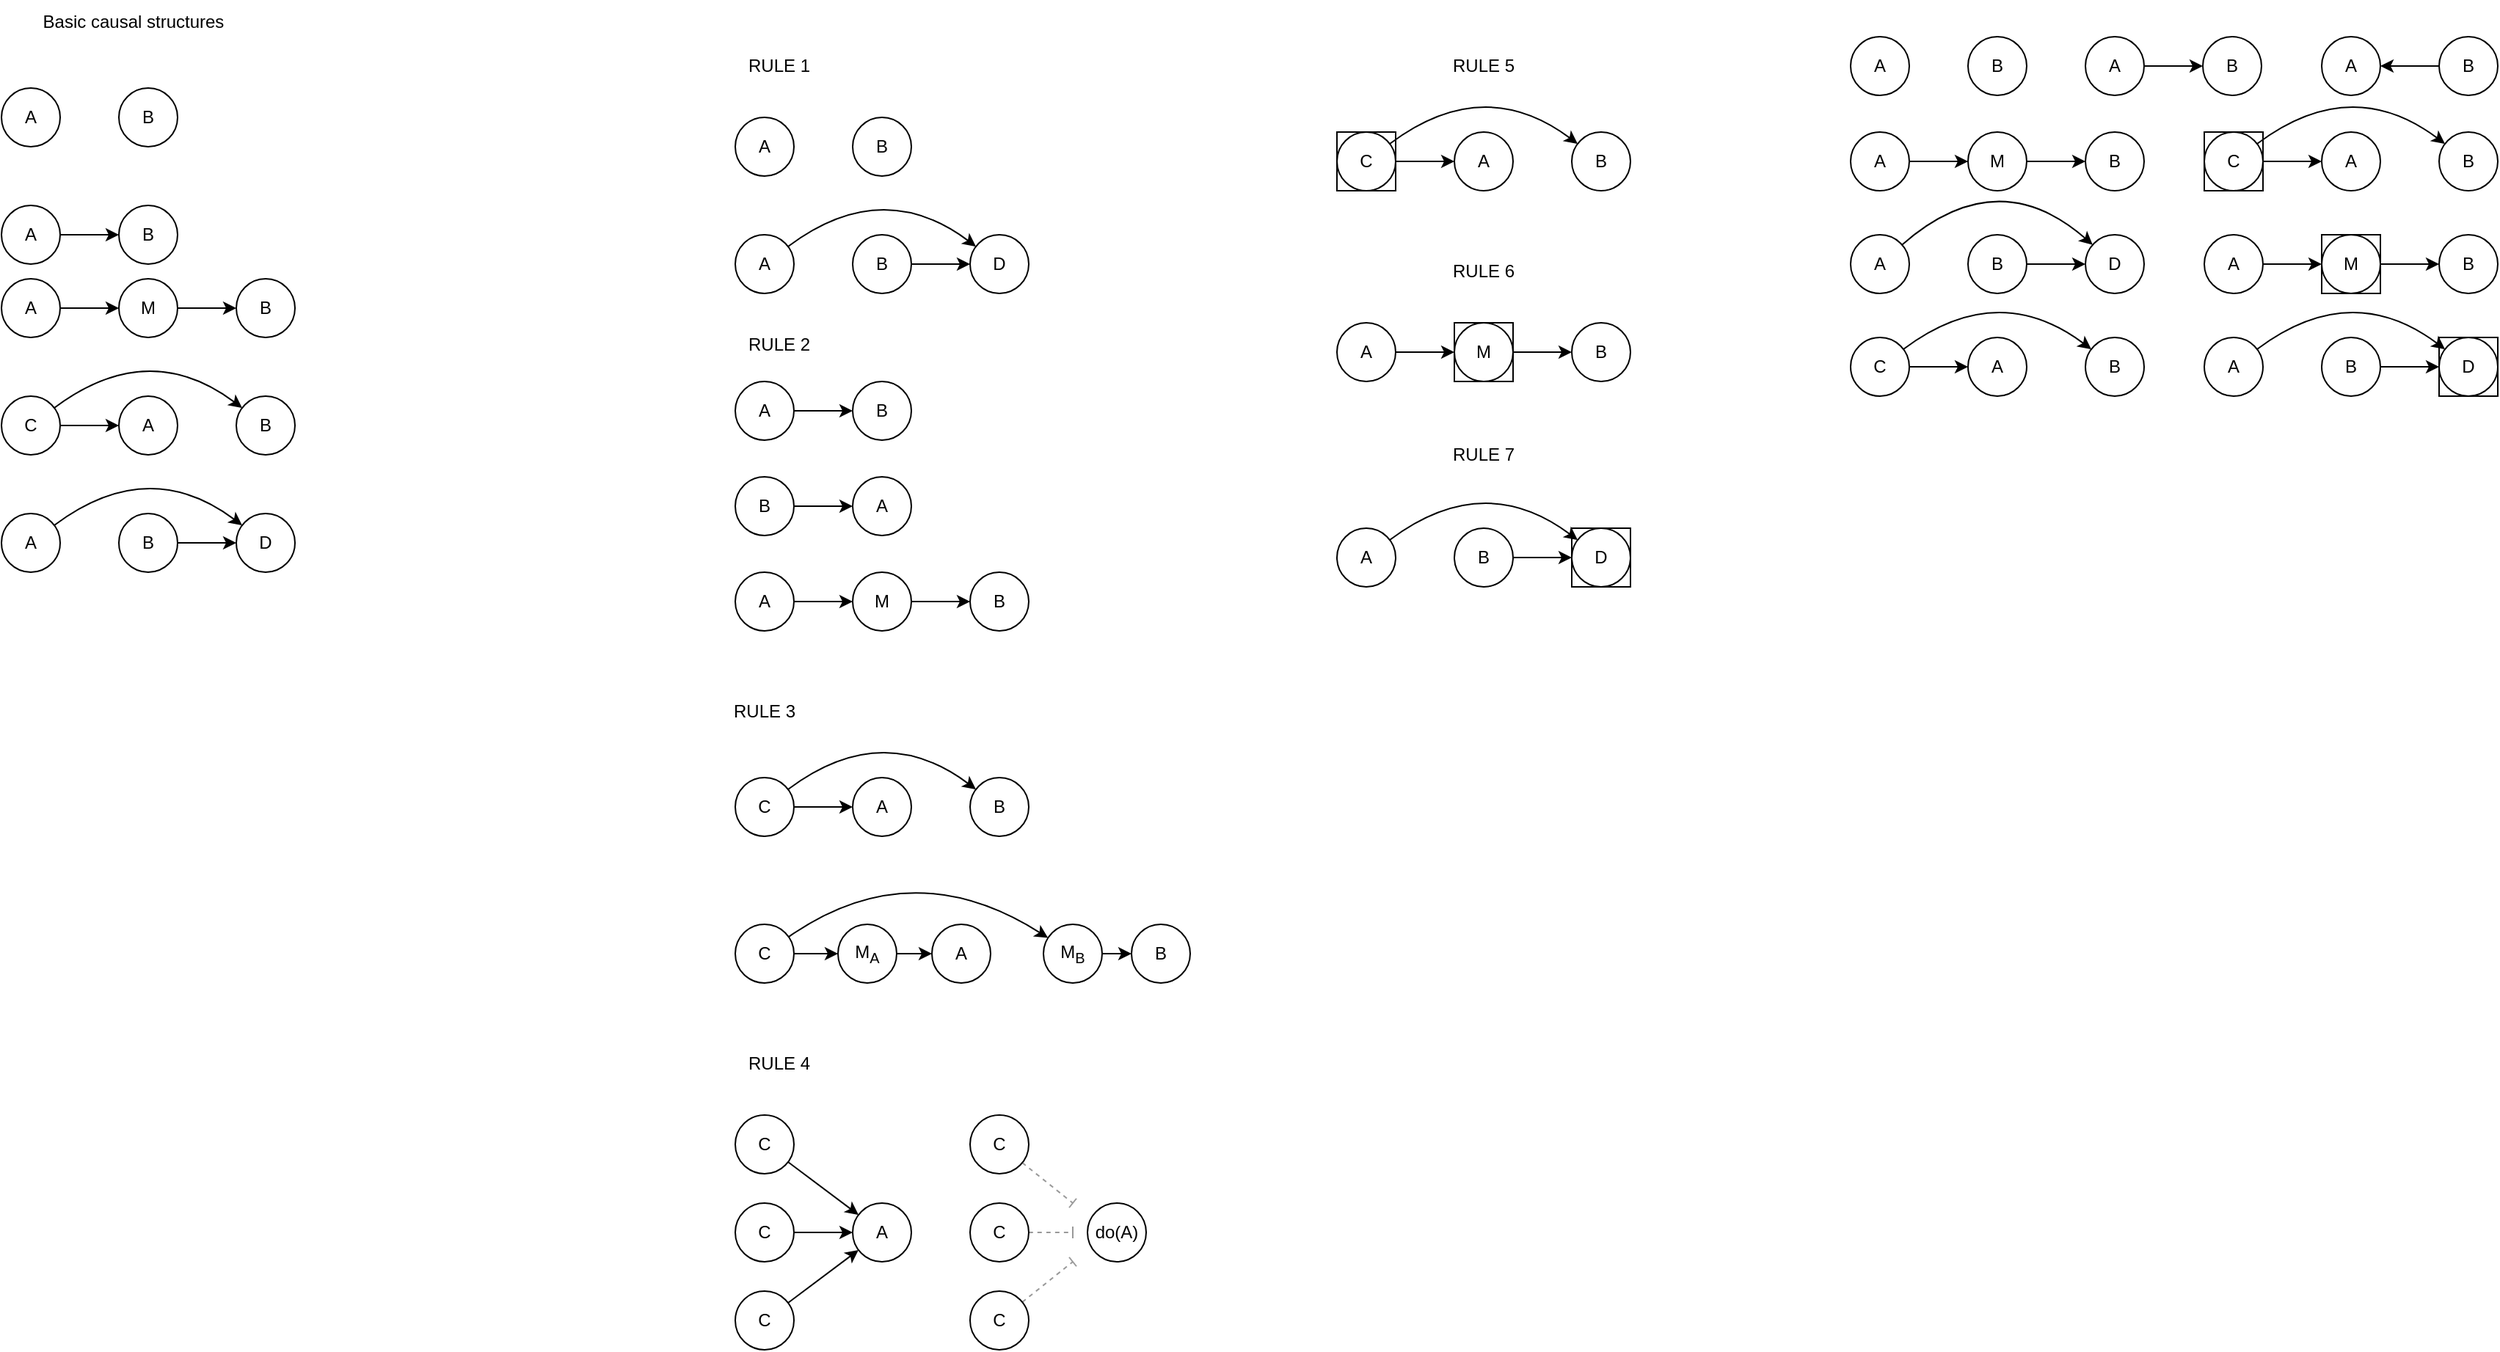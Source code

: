 <mxfile version="21.6.5" type="device">
  <diagram name="Page-1" id="KRmPnPRlrRB6MWE1R5BK">
    <mxGraphModel dx="1602" dy="468" grid="1" gridSize="10" guides="1" tooltips="1" connect="1" arrows="1" fold="1" page="1" pageScale="1" pageWidth="827" pageHeight="1169" math="0" shadow="0">
      <root>
        <mxCell id="0" />
        <mxCell id="1" parent="0" />
        <mxCell id="fwPBHSDM1tc5rW2Tx5NY-94" value="" style="whiteSpace=wrap;html=1;" parent="1" vertex="1">
          <mxGeometry x="810" y="570" width="40" height="40" as="geometry" />
        </mxCell>
        <mxCell id="fwPBHSDM1tc5rW2Tx5NY-76" value="" style="whiteSpace=wrap;html=1;" parent="1" vertex="1">
          <mxGeometry x="730" y="430" width="40" height="40" as="geometry" />
        </mxCell>
        <mxCell id="fwPBHSDM1tc5rW2Tx5NY-69" value="" style="rounded=0;whiteSpace=wrap;html=1;" parent="1" vertex="1">
          <mxGeometry x="650" y="300" width="40" height="40" as="geometry" />
        </mxCell>
        <mxCell id="fwPBHSDM1tc5rW2Tx5NY-1" value="A" style="ellipse;whiteSpace=wrap;html=1;aspect=fixed;" parent="1" vertex="1">
          <mxGeometry x="240" y="290" width="40" height="40" as="geometry" />
        </mxCell>
        <mxCell id="fwPBHSDM1tc5rW2Tx5NY-2" value="B" style="ellipse;whiteSpace=wrap;html=1;aspect=fixed;" parent="1" vertex="1">
          <mxGeometry x="320" y="290" width="40" height="40" as="geometry" />
        </mxCell>
        <mxCell id="fwPBHSDM1tc5rW2Tx5NY-7" style="edgeStyle=straightEdgeStyle;curved=1;html=1;fontFamily=Courier New;" parent="1" source="fwPBHSDM1tc5rW2Tx5NY-3" target="fwPBHSDM1tc5rW2Tx5NY-5" edge="1">
          <mxGeometry relative="1" as="geometry">
            <mxPoint x="430" y="360" as="targetPoint" />
            <Array as="points">
              <mxPoint x="340" y="330" />
            </Array>
          </mxGeometry>
        </mxCell>
        <mxCell id="fwPBHSDM1tc5rW2Tx5NY-3" value="A" style="ellipse;whiteSpace=wrap;html=1;aspect=fixed;" parent="1" vertex="1">
          <mxGeometry x="240" y="370" width="40" height="40" as="geometry" />
        </mxCell>
        <mxCell id="fwPBHSDM1tc5rW2Tx5NY-6" style="edgeStyle=straightEdgeStyle;curved=1;html=1;fontFamily=Courier New;" parent="1" source="fwPBHSDM1tc5rW2Tx5NY-4" target="fwPBHSDM1tc5rW2Tx5NY-5" edge="1">
          <mxGeometry relative="1" as="geometry" />
        </mxCell>
        <mxCell id="fwPBHSDM1tc5rW2Tx5NY-4" value="B" style="ellipse;whiteSpace=wrap;html=1;aspect=fixed;" parent="1" vertex="1">
          <mxGeometry x="320" y="370" width="40" height="40" as="geometry" />
        </mxCell>
        <mxCell id="fwPBHSDM1tc5rW2Tx5NY-5" value="D" style="ellipse;whiteSpace=wrap;html=1;aspect=fixed;" parent="1" vertex="1">
          <mxGeometry x="400" y="370" width="40" height="40" as="geometry" />
        </mxCell>
        <mxCell id="fwPBHSDM1tc5rW2Tx5NY-10" style="edgeStyle=straightEdgeStyle;curved=1;html=1;fontFamily=Courier New;" parent="1" source="fwPBHSDM1tc5rW2Tx5NY-8" target="fwPBHSDM1tc5rW2Tx5NY-9" edge="1">
          <mxGeometry relative="1" as="geometry" />
        </mxCell>
        <mxCell id="fwPBHSDM1tc5rW2Tx5NY-8" value="A" style="ellipse;whiteSpace=wrap;html=1;aspect=fixed;" parent="1" vertex="1">
          <mxGeometry x="240" y="470" width="40" height="40" as="geometry" />
        </mxCell>
        <mxCell id="fwPBHSDM1tc5rW2Tx5NY-9" value="B" style="ellipse;whiteSpace=wrap;html=1;aspect=fixed;" parent="1" vertex="1">
          <mxGeometry x="320" y="470" width="40" height="40" as="geometry" />
        </mxCell>
        <mxCell id="fwPBHSDM1tc5rW2Tx5NY-41" style="edgeStyle=straightEdgeStyle;curved=1;html=1;fontFamily=Courier New;" parent="1" source="fwPBHSDM1tc5rW2Tx5NY-12" target="fwPBHSDM1tc5rW2Tx5NY-13" edge="1">
          <mxGeometry relative="1" as="geometry" />
        </mxCell>
        <mxCell id="fwPBHSDM1tc5rW2Tx5NY-12" value="B" style="ellipse;whiteSpace=wrap;html=1;aspect=fixed;" parent="1" vertex="1">
          <mxGeometry x="240" y="535" width="40" height="40" as="geometry" />
        </mxCell>
        <mxCell id="fwPBHSDM1tc5rW2Tx5NY-13" value="A" style="ellipse;whiteSpace=wrap;html=1;aspect=fixed;" parent="1" vertex="1">
          <mxGeometry x="320" y="535" width="40" height="40" as="geometry" />
        </mxCell>
        <mxCell id="fwPBHSDM1tc5rW2Tx5NY-16" style="edgeStyle=straightEdgeStyle;curved=1;html=1;fontFamily=Courier New;" parent="1" source="fwPBHSDM1tc5rW2Tx5NY-17" target="fwPBHSDM1tc5rW2Tx5NY-18" edge="1">
          <mxGeometry relative="1" as="geometry" />
        </mxCell>
        <mxCell id="fwPBHSDM1tc5rW2Tx5NY-17" value="A" style="ellipse;whiteSpace=wrap;html=1;aspect=fixed;" parent="1" vertex="1">
          <mxGeometry x="240" y="600" width="40" height="40" as="geometry" />
        </mxCell>
        <mxCell id="fwPBHSDM1tc5rW2Tx5NY-20" value="" style="edgeStyle=straightEdgeStyle;curved=1;html=1;fontFamily=Courier New;" parent="1" source="fwPBHSDM1tc5rW2Tx5NY-18" target="fwPBHSDM1tc5rW2Tx5NY-19" edge="1">
          <mxGeometry relative="1" as="geometry" />
        </mxCell>
        <mxCell id="fwPBHSDM1tc5rW2Tx5NY-18" value="M" style="ellipse;whiteSpace=wrap;html=1;aspect=fixed;" parent="1" vertex="1">
          <mxGeometry x="320" y="600" width="40" height="40" as="geometry" />
        </mxCell>
        <mxCell id="fwPBHSDM1tc5rW2Tx5NY-19" value="B" style="ellipse;whiteSpace=wrap;html=1;aspect=fixed;" parent="1" vertex="1">
          <mxGeometry x="400" y="600" width="40" height="40" as="geometry" />
        </mxCell>
        <mxCell id="fwPBHSDM1tc5rW2Tx5NY-27" style="edgeStyle=straightEdgeStyle;curved=1;html=1;fontFamily=Courier New;" parent="1" source="fwPBHSDM1tc5rW2Tx5NY-22" target="fwPBHSDM1tc5rW2Tx5NY-25" edge="1">
          <mxGeometry relative="1" as="geometry">
            <Array as="points">
              <mxPoint x="340" y="700" />
            </Array>
          </mxGeometry>
        </mxCell>
        <mxCell id="fwPBHSDM1tc5rW2Tx5NY-28" style="edgeStyle=straightEdgeStyle;curved=1;html=1;fontFamily=Courier New;" parent="1" source="fwPBHSDM1tc5rW2Tx5NY-22" target="fwPBHSDM1tc5rW2Tx5NY-24" edge="1">
          <mxGeometry relative="1" as="geometry" />
        </mxCell>
        <mxCell id="fwPBHSDM1tc5rW2Tx5NY-22" value="C" style="ellipse;whiteSpace=wrap;html=1;aspect=fixed;" parent="1" vertex="1">
          <mxGeometry x="240" y="740" width="40" height="40" as="geometry" />
        </mxCell>
        <mxCell id="fwPBHSDM1tc5rW2Tx5NY-24" value="A" style="ellipse;whiteSpace=wrap;html=1;aspect=fixed;" parent="1" vertex="1">
          <mxGeometry x="320" y="740" width="40" height="40" as="geometry" />
        </mxCell>
        <mxCell id="fwPBHSDM1tc5rW2Tx5NY-25" value="B" style="ellipse;whiteSpace=wrap;html=1;aspect=fixed;" parent="1" vertex="1">
          <mxGeometry x="400" y="740" width="40" height="40" as="geometry" />
        </mxCell>
        <mxCell id="fwPBHSDM1tc5rW2Tx5NY-37" style="edgeStyle=straightEdgeStyle;curved=1;html=1;fontFamily=Courier New;" parent="1" source="fwPBHSDM1tc5rW2Tx5NY-32" target="fwPBHSDM1tc5rW2Tx5NY-35" edge="1">
          <mxGeometry relative="1" as="geometry" />
        </mxCell>
        <mxCell id="fwPBHSDM1tc5rW2Tx5NY-39" style="edgeStyle=straightEdgeStyle;curved=1;html=1;fontFamily=Courier New;" parent="1" source="fwPBHSDM1tc5rW2Tx5NY-32" target="fwPBHSDM1tc5rW2Tx5NY-36" edge="1">
          <mxGeometry relative="1" as="geometry">
            <Array as="points">
              <mxPoint x="360" y="790" />
            </Array>
          </mxGeometry>
        </mxCell>
        <mxCell id="fwPBHSDM1tc5rW2Tx5NY-32" value="C" style="ellipse;whiteSpace=wrap;html=1;aspect=fixed;" parent="1" vertex="1">
          <mxGeometry x="240" y="840" width="40" height="40" as="geometry" />
        </mxCell>
        <mxCell id="fwPBHSDM1tc5rW2Tx5NY-33" value="A" style="ellipse;whiteSpace=wrap;html=1;aspect=fixed;" parent="1" vertex="1">
          <mxGeometry x="374" y="840" width="40" height="40" as="geometry" />
        </mxCell>
        <mxCell id="fwPBHSDM1tc5rW2Tx5NY-34" value="B" style="ellipse;whiteSpace=wrap;html=1;aspect=fixed;" parent="1" vertex="1">
          <mxGeometry x="510" y="840" width="40" height="40" as="geometry" />
        </mxCell>
        <mxCell id="fwPBHSDM1tc5rW2Tx5NY-38" style="edgeStyle=straightEdgeStyle;curved=1;html=1;fontFamily=Courier New;" parent="1" source="fwPBHSDM1tc5rW2Tx5NY-35" target="fwPBHSDM1tc5rW2Tx5NY-33" edge="1">
          <mxGeometry relative="1" as="geometry" />
        </mxCell>
        <mxCell id="fwPBHSDM1tc5rW2Tx5NY-35" value="M&lt;sub&gt;A&lt;/sub&gt;" style="ellipse;whiteSpace=wrap;html=1;aspect=fixed;" parent="1" vertex="1">
          <mxGeometry x="310" y="840" width="40" height="40" as="geometry" />
        </mxCell>
        <mxCell id="fwPBHSDM1tc5rW2Tx5NY-40" style="edgeStyle=straightEdgeStyle;curved=1;html=1;fontFamily=Courier New;" parent="1" source="fwPBHSDM1tc5rW2Tx5NY-36" target="fwPBHSDM1tc5rW2Tx5NY-34" edge="1">
          <mxGeometry relative="1" as="geometry" />
        </mxCell>
        <mxCell id="fwPBHSDM1tc5rW2Tx5NY-36" value="M&lt;sub&gt;B&lt;/sub&gt;" style="ellipse;whiteSpace=wrap;html=1;aspect=fixed;" parent="1" vertex="1">
          <mxGeometry x="450" y="840" width="40" height="40" as="geometry" />
        </mxCell>
        <mxCell id="fwPBHSDM1tc5rW2Tx5NY-43" style="edgeStyle=straightEdgeStyle;curved=1;html=1;fontFamily=Courier New;" parent="1" source="fwPBHSDM1tc5rW2Tx5NY-44" target="fwPBHSDM1tc5rW2Tx5NY-45" edge="1">
          <mxGeometry relative="1" as="geometry" />
        </mxCell>
        <mxCell id="fwPBHSDM1tc5rW2Tx5NY-44" value="C" style="ellipse;whiteSpace=wrap;html=1;aspect=fixed;" parent="1" vertex="1">
          <mxGeometry x="240" y="970" width="40" height="40" as="geometry" />
        </mxCell>
        <mxCell id="fwPBHSDM1tc5rW2Tx5NY-45" value="A" style="ellipse;whiteSpace=wrap;html=1;aspect=fixed;" parent="1" vertex="1">
          <mxGeometry x="320" y="1030" width="40" height="40" as="geometry" />
        </mxCell>
        <mxCell id="fwPBHSDM1tc5rW2Tx5NY-50" style="edgeStyle=straightEdgeStyle;curved=1;html=1;fontFamily=Courier New;" parent="1" source="fwPBHSDM1tc5rW2Tx5NY-48" target="fwPBHSDM1tc5rW2Tx5NY-45" edge="1">
          <mxGeometry relative="1" as="geometry" />
        </mxCell>
        <mxCell id="fwPBHSDM1tc5rW2Tx5NY-48" value="C" style="ellipse;whiteSpace=wrap;html=1;aspect=fixed;" parent="1" vertex="1">
          <mxGeometry x="240" y="1030" width="40" height="40" as="geometry" />
        </mxCell>
        <mxCell id="fwPBHSDM1tc5rW2Tx5NY-51" style="edgeStyle=straightEdgeStyle;curved=1;html=1;fontFamily=Courier New;" parent="1" source="fwPBHSDM1tc5rW2Tx5NY-49" target="fwPBHSDM1tc5rW2Tx5NY-45" edge="1">
          <mxGeometry relative="1" as="geometry" />
        </mxCell>
        <mxCell id="fwPBHSDM1tc5rW2Tx5NY-49" value="C" style="ellipse;whiteSpace=wrap;html=1;aspect=fixed;" parent="1" vertex="1">
          <mxGeometry x="240" y="1090" width="40" height="40" as="geometry" />
        </mxCell>
        <mxCell id="fwPBHSDM1tc5rW2Tx5NY-52" style="edgeStyle=straightEdgeStyle;curved=1;html=1;fontFamily=Courier New;endArrow=baseDash;endFill=0;dashed=1;strokeColor=#999999;" parent="1" source="fwPBHSDM1tc5rW2Tx5NY-53" edge="1">
          <mxGeometry relative="1" as="geometry">
            <mxPoint x="470" y="1030" as="targetPoint" />
          </mxGeometry>
        </mxCell>
        <mxCell id="fwPBHSDM1tc5rW2Tx5NY-53" value="C" style="ellipse;whiteSpace=wrap;html=1;aspect=fixed;" parent="1" vertex="1">
          <mxGeometry x="400" y="970" width="40" height="40" as="geometry" />
        </mxCell>
        <mxCell id="fwPBHSDM1tc5rW2Tx5NY-54" value="do(A)" style="ellipse;whiteSpace=wrap;html=1;aspect=fixed;" parent="1" vertex="1">
          <mxGeometry x="480" y="1030" width="40" height="40" as="geometry" />
        </mxCell>
        <mxCell id="fwPBHSDM1tc5rW2Tx5NY-55" style="edgeStyle=straightEdgeStyle;curved=1;html=1;fontFamily=Courier New;endArrow=baseDash;endFill=0;dashed=1;strokeColor=#999999;" parent="1" source="fwPBHSDM1tc5rW2Tx5NY-56" edge="1">
          <mxGeometry relative="1" as="geometry">
            <mxPoint x="470" y="1050" as="targetPoint" />
          </mxGeometry>
        </mxCell>
        <mxCell id="fwPBHSDM1tc5rW2Tx5NY-56" value="C" style="ellipse;whiteSpace=wrap;html=1;aspect=fixed;" parent="1" vertex="1">
          <mxGeometry x="400" y="1030" width="40" height="40" as="geometry" />
        </mxCell>
        <mxCell id="fwPBHSDM1tc5rW2Tx5NY-57" style="edgeStyle=straightEdgeStyle;curved=1;html=1;fontFamily=Courier New;endArrow=baseDash;endFill=0;dashed=1;strokeColor=#999999;" parent="1" source="fwPBHSDM1tc5rW2Tx5NY-58" edge="1">
          <mxGeometry relative="1" as="geometry">
            <mxPoint x="470" y="1070" as="targetPoint" />
          </mxGeometry>
        </mxCell>
        <mxCell id="fwPBHSDM1tc5rW2Tx5NY-58" value="C" style="ellipse;whiteSpace=wrap;html=1;aspect=fixed;" parent="1" vertex="1">
          <mxGeometry x="400" y="1090" width="40" height="40" as="geometry" />
        </mxCell>
        <mxCell id="fwPBHSDM1tc5rW2Tx5NY-59" value="RULE 1" style="text;html=1;strokeColor=none;fillColor=none;align=center;verticalAlign=middle;whiteSpace=wrap;rounded=0;" parent="1" vertex="1">
          <mxGeometry x="240" y="240" width="60" height="30" as="geometry" />
        </mxCell>
        <mxCell id="fwPBHSDM1tc5rW2Tx5NY-60" value="RULE 2" style="text;html=1;strokeColor=none;fillColor=none;align=center;verticalAlign=middle;whiteSpace=wrap;rounded=0;" parent="1" vertex="1">
          <mxGeometry x="240" y="430" width="60" height="30" as="geometry" />
        </mxCell>
        <mxCell id="fwPBHSDM1tc5rW2Tx5NY-61" value="RULE 3" style="text;html=1;strokeColor=none;fillColor=none;align=center;verticalAlign=middle;whiteSpace=wrap;rounded=0;" parent="1" vertex="1">
          <mxGeometry x="230" y="680" width="60" height="30" as="geometry" />
        </mxCell>
        <mxCell id="fwPBHSDM1tc5rW2Tx5NY-62" value="RULE 4" style="text;html=1;strokeColor=none;fillColor=none;align=center;verticalAlign=middle;whiteSpace=wrap;rounded=0;" parent="1" vertex="1">
          <mxGeometry x="240" y="920" width="60" height="30" as="geometry" />
        </mxCell>
        <mxCell id="fwPBHSDM1tc5rW2Tx5NY-63" value="RULE 5" style="text;html=1;strokeColor=none;fillColor=none;align=center;verticalAlign=middle;whiteSpace=wrap;rounded=0;" parent="1" vertex="1">
          <mxGeometry x="720" y="240" width="60" height="30" as="geometry" />
        </mxCell>
        <mxCell id="fwPBHSDM1tc5rW2Tx5NY-64" style="edgeStyle=straightEdgeStyle;curved=1;html=1;fontFamily=Courier New;" parent="1" source="fwPBHSDM1tc5rW2Tx5NY-66" target="fwPBHSDM1tc5rW2Tx5NY-68" edge="1">
          <mxGeometry relative="1" as="geometry">
            <Array as="points">
              <mxPoint x="750" y="260" />
            </Array>
          </mxGeometry>
        </mxCell>
        <mxCell id="fwPBHSDM1tc5rW2Tx5NY-65" style="edgeStyle=straightEdgeStyle;curved=1;html=1;fontFamily=Courier New;" parent="1" source="fwPBHSDM1tc5rW2Tx5NY-66" target="fwPBHSDM1tc5rW2Tx5NY-67" edge="1">
          <mxGeometry relative="1" as="geometry" />
        </mxCell>
        <mxCell id="fwPBHSDM1tc5rW2Tx5NY-66" value="C" style="ellipse;whiteSpace=wrap;html=1;aspect=fixed;" parent="1" vertex="1">
          <mxGeometry x="650" y="300" width="40" height="40" as="geometry" />
        </mxCell>
        <mxCell id="fwPBHSDM1tc5rW2Tx5NY-67" value="A" style="ellipse;whiteSpace=wrap;html=1;aspect=fixed;" parent="1" vertex="1">
          <mxGeometry x="730" y="300" width="40" height="40" as="geometry" />
        </mxCell>
        <mxCell id="fwPBHSDM1tc5rW2Tx5NY-68" value="B" style="ellipse;whiteSpace=wrap;html=1;aspect=fixed;" parent="1" vertex="1">
          <mxGeometry x="810" y="300" width="40" height="40" as="geometry" />
        </mxCell>
        <mxCell id="fwPBHSDM1tc5rW2Tx5NY-70" style="edgeStyle=straightEdgeStyle;curved=1;html=1;fontFamily=Courier New;" parent="1" source="fwPBHSDM1tc5rW2Tx5NY-71" target="fwPBHSDM1tc5rW2Tx5NY-73" edge="1">
          <mxGeometry relative="1" as="geometry" />
        </mxCell>
        <mxCell id="fwPBHSDM1tc5rW2Tx5NY-71" value="A" style="ellipse;whiteSpace=wrap;html=1;aspect=fixed;" parent="1" vertex="1">
          <mxGeometry x="650" y="430" width="40" height="40" as="geometry" />
        </mxCell>
        <mxCell id="fwPBHSDM1tc5rW2Tx5NY-72" value="" style="edgeStyle=straightEdgeStyle;curved=1;html=1;fontFamily=Courier New;" parent="1" source="fwPBHSDM1tc5rW2Tx5NY-73" target="fwPBHSDM1tc5rW2Tx5NY-74" edge="1">
          <mxGeometry relative="1" as="geometry" />
        </mxCell>
        <mxCell id="fwPBHSDM1tc5rW2Tx5NY-73" value="M" style="ellipse;whiteSpace=wrap;html=1;aspect=fixed;" parent="1" vertex="1">
          <mxGeometry x="730" y="430" width="40" height="40" as="geometry" />
        </mxCell>
        <mxCell id="fwPBHSDM1tc5rW2Tx5NY-74" value="B" style="ellipse;whiteSpace=wrap;html=1;aspect=fixed;" parent="1" vertex="1">
          <mxGeometry x="810" y="430" width="40" height="40" as="geometry" />
        </mxCell>
        <mxCell id="fwPBHSDM1tc5rW2Tx5NY-75" value="RULE 6" style="text;html=1;strokeColor=none;fillColor=none;align=center;verticalAlign=middle;whiteSpace=wrap;rounded=0;" parent="1" vertex="1">
          <mxGeometry x="720" y="380" width="60" height="30" as="geometry" />
        </mxCell>
        <mxCell id="fwPBHSDM1tc5rW2Tx5NY-77" value="RULE 7" style="text;html=1;strokeColor=none;fillColor=none;align=center;verticalAlign=middle;whiteSpace=wrap;rounded=0;" parent="1" vertex="1">
          <mxGeometry x="720" y="505" width="60" height="30" as="geometry" />
        </mxCell>
        <mxCell id="fwPBHSDM1tc5rW2Tx5NY-78" style="edgeStyle=straightEdgeStyle;curved=1;html=1;fontFamily=Courier New;" parent="1" source="fwPBHSDM1tc5rW2Tx5NY-79" target="fwPBHSDM1tc5rW2Tx5NY-82" edge="1">
          <mxGeometry relative="1" as="geometry">
            <mxPoint x="840" y="560" as="targetPoint" />
            <Array as="points">
              <mxPoint x="750" y="530" />
            </Array>
          </mxGeometry>
        </mxCell>
        <mxCell id="fwPBHSDM1tc5rW2Tx5NY-79" value="A" style="ellipse;whiteSpace=wrap;html=1;aspect=fixed;" parent="1" vertex="1">
          <mxGeometry x="650" y="570" width="40" height="40" as="geometry" />
        </mxCell>
        <mxCell id="fwPBHSDM1tc5rW2Tx5NY-80" style="edgeStyle=straightEdgeStyle;curved=1;html=1;fontFamily=Courier New;" parent="1" source="fwPBHSDM1tc5rW2Tx5NY-81" target="fwPBHSDM1tc5rW2Tx5NY-82" edge="1">
          <mxGeometry relative="1" as="geometry" />
        </mxCell>
        <mxCell id="fwPBHSDM1tc5rW2Tx5NY-81" value="B" style="ellipse;whiteSpace=wrap;html=1;aspect=fixed;" parent="1" vertex="1">
          <mxGeometry x="730" y="570" width="40" height="40" as="geometry" />
        </mxCell>
        <mxCell id="fwPBHSDM1tc5rW2Tx5NY-82" value="D" style="ellipse;whiteSpace=wrap;html=1;aspect=fixed;" parent="1" vertex="1">
          <mxGeometry x="810" y="570" width="40" height="40" as="geometry" />
        </mxCell>
        <mxCell id="QODuqozOaVje5D943zfG-1" value="A" style="ellipse;whiteSpace=wrap;html=1;aspect=fixed;" parent="1" vertex="1">
          <mxGeometry x="-260" y="270" width="40" height="40" as="geometry" />
        </mxCell>
        <mxCell id="QODuqozOaVje5D943zfG-2" value="B" style="ellipse;whiteSpace=wrap;html=1;aspect=fixed;" parent="1" vertex="1">
          <mxGeometry x="-180" y="270" width="40" height="40" as="geometry" />
        </mxCell>
        <mxCell id="QODuqozOaVje5D943zfG-5" style="edgeStyle=straightEdgeStyle;curved=1;html=1;fontFamily=Courier New;" parent="1" source="QODuqozOaVje5D943zfG-3" target="QODuqozOaVje5D943zfG-4" edge="1">
          <mxGeometry relative="1" as="geometry" />
        </mxCell>
        <mxCell id="QODuqozOaVje5D943zfG-3" value="A" style="ellipse;whiteSpace=wrap;html=1;aspect=fixed;" parent="1" vertex="1">
          <mxGeometry x="-260" y="350" width="40" height="40" as="geometry" />
        </mxCell>
        <mxCell id="QODuqozOaVje5D943zfG-4" value="B" style="ellipse;whiteSpace=wrap;html=1;aspect=fixed;" parent="1" vertex="1">
          <mxGeometry x="-180" y="350" width="40" height="40" as="geometry" />
        </mxCell>
        <mxCell id="QODuqozOaVje5D943zfG-6" style="edgeStyle=straightEdgeStyle;curved=1;html=1;fontFamily=Courier New;" parent="1" source="QODuqozOaVje5D943zfG-7" target="QODuqozOaVje5D943zfG-8" edge="1">
          <mxGeometry relative="1" as="geometry" />
        </mxCell>
        <mxCell id="QODuqozOaVje5D943zfG-7" value="A" style="ellipse;whiteSpace=wrap;html=1;aspect=fixed;" parent="1" vertex="1">
          <mxGeometry x="-260" y="400" width="40" height="40" as="geometry" />
        </mxCell>
        <mxCell id="QODuqozOaVje5D943zfG-10" style="edgeStyle=straightEdgeStyle;curved=1;html=1;fontFamily=Courier New;" parent="1" source="QODuqozOaVje5D943zfG-8" target="QODuqozOaVje5D943zfG-9" edge="1">
          <mxGeometry relative="1" as="geometry" />
        </mxCell>
        <mxCell id="QODuqozOaVje5D943zfG-8" value="M" style="ellipse;whiteSpace=wrap;html=1;aspect=fixed;" parent="1" vertex="1">
          <mxGeometry x="-180" y="400" width="40" height="40" as="geometry" />
        </mxCell>
        <mxCell id="QODuqozOaVje5D943zfG-9" value="B" style="ellipse;whiteSpace=wrap;html=1;aspect=fixed;" parent="1" vertex="1">
          <mxGeometry x="-100" y="400" width="40" height="40" as="geometry" />
        </mxCell>
        <mxCell id="QODuqozOaVje5D943zfG-24" style="edgeStyle=straightEdgeStyle;curved=1;html=1;fontFamily=Courier New;" parent="1" source="QODuqozOaVje5D943zfG-12" target="QODuqozOaVje5D943zfG-15" edge="1">
          <mxGeometry relative="1" as="geometry">
            <Array as="points">
              <mxPoint x="-160" y="440" />
            </Array>
          </mxGeometry>
        </mxCell>
        <mxCell id="QODuqozOaVje5D943zfG-27" style="edgeStyle=straightEdgeStyle;curved=1;html=1;fontFamily=Courier New;" parent="1" source="QODuqozOaVje5D943zfG-12" target="QODuqozOaVje5D943zfG-14" edge="1">
          <mxGeometry relative="1" as="geometry" />
        </mxCell>
        <mxCell id="QODuqozOaVje5D943zfG-12" value="C" style="ellipse;whiteSpace=wrap;html=1;aspect=fixed;" parent="1" vertex="1">
          <mxGeometry x="-260" y="480" width="40" height="40" as="geometry" />
        </mxCell>
        <mxCell id="QODuqozOaVje5D943zfG-14" value="A" style="ellipse;whiteSpace=wrap;html=1;aspect=fixed;" parent="1" vertex="1">
          <mxGeometry x="-180" y="480" width="40" height="40" as="geometry" />
        </mxCell>
        <mxCell id="QODuqozOaVje5D943zfG-15" value="B" style="ellipse;whiteSpace=wrap;html=1;aspect=fixed;" parent="1" vertex="1">
          <mxGeometry x="-100" y="480" width="40" height="40" as="geometry" />
        </mxCell>
        <mxCell id="QODuqozOaVje5D943zfG-26" style="edgeStyle=straightEdgeStyle;curved=1;html=1;fontFamily=Courier New;" parent="1" source="QODuqozOaVje5D943zfG-17" target="QODuqozOaVje5D943zfG-21" edge="1">
          <mxGeometry relative="1" as="geometry">
            <Array as="points">
              <mxPoint x="-160" y="520" />
            </Array>
          </mxGeometry>
        </mxCell>
        <mxCell id="QODuqozOaVje5D943zfG-17" value="A" style="ellipse;whiteSpace=wrap;html=1;aspect=fixed;" parent="1" vertex="1">
          <mxGeometry x="-260" y="560" width="40" height="40" as="geometry" />
        </mxCell>
        <mxCell id="QODuqozOaVje5D943zfG-25" style="edgeStyle=straightEdgeStyle;curved=1;html=1;fontFamily=Courier New;" parent="1" source="QODuqozOaVje5D943zfG-20" target="QODuqozOaVje5D943zfG-21" edge="1">
          <mxGeometry relative="1" as="geometry" />
        </mxCell>
        <mxCell id="QODuqozOaVje5D943zfG-20" value="B" style="ellipse;whiteSpace=wrap;html=1;aspect=fixed;" parent="1" vertex="1">
          <mxGeometry x="-180" y="560" width="40" height="40" as="geometry" />
        </mxCell>
        <mxCell id="QODuqozOaVje5D943zfG-21" value="D" style="ellipse;whiteSpace=wrap;html=1;aspect=fixed;" parent="1" vertex="1">
          <mxGeometry x="-100" y="560" width="40" height="40" as="geometry" />
        </mxCell>
        <mxCell id="QODuqozOaVje5D943zfG-28" value="Basic causal structures" style="text;html=1;strokeColor=none;fillColor=none;align=center;verticalAlign=middle;whiteSpace=wrap;rounded=0;" parent="1" vertex="1">
          <mxGeometry x="-250" y="210" width="160" height="30" as="geometry" />
        </mxCell>
        <mxCell id="QVnjV4TohSTvfoNtAtwz-1" value="" style="rounded=0;whiteSpace=wrap;html=1;" vertex="1" parent="1">
          <mxGeometry x="1241" y="300" width="40" height="40" as="geometry" />
        </mxCell>
        <mxCell id="QVnjV4TohSTvfoNtAtwz-2" style="edgeStyle=straightEdgeStyle;curved=1;html=1;fontFamily=Courier New;" edge="1" parent="1" source="QVnjV4TohSTvfoNtAtwz-4" target="QVnjV4TohSTvfoNtAtwz-6">
          <mxGeometry relative="1" as="geometry">
            <Array as="points">
              <mxPoint x="1341" y="260" />
            </Array>
          </mxGeometry>
        </mxCell>
        <mxCell id="QVnjV4TohSTvfoNtAtwz-3" style="edgeStyle=straightEdgeStyle;curved=1;html=1;fontFamily=Courier New;" edge="1" parent="1" source="QVnjV4TohSTvfoNtAtwz-4" target="QVnjV4TohSTvfoNtAtwz-5">
          <mxGeometry relative="1" as="geometry" />
        </mxCell>
        <mxCell id="QVnjV4TohSTvfoNtAtwz-4" value="C" style="ellipse;whiteSpace=wrap;html=1;aspect=fixed;" vertex="1" parent="1">
          <mxGeometry x="1241" y="300" width="40" height="40" as="geometry" />
        </mxCell>
        <mxCell id="QVnjV4TohSTvfoNtAtwz-5" value="A" style="ellipse;whiteSpace=wrap;html=1;aspect=fixed;" vertex="1" parent="1">
          <mxGeometry x="1321" y="300" width="40" height="40" as="geometry" />
        </mxCell>
        <mxCell id="QVnjV4TohSTvfoNtAtwz-6" value="B" style="ellipse;whiteSpace=wrap;html=1;aspect=fixed;" vertex="1" parent="1">
          <mxGeometry x="1401" y="300" width="40" height="40" as="geometry" />
        </mxCell>
        <mxCell id="QVnjV4TohSTvfoNtAtwz-7" value="" style="whiteSpace=wrap;html=1;" vertex="1" parent="1">
          <mxGeometry x="1321" y="370" width="40" height="40" as="geometry" />
        </mxCell>
        <mxCell id="QVnjV4TohSTvfoNtAtwz-8" style="edgeStyle=straightEdgeStyle;curved=1;html=1;fontFamily=Courier New;" edge="1" parent="1" source="QVnjV4TohSTvfoNtAtwz-9" target="QVnjV4TohSTvfoNtAtwz-11">
          <mxGeometry relative="1" as="geometry" />
        </mxCell>
        <mxCell id="QVnjV4TohSTvfoNtAtwz-9" value="A" style="ellipse;whiteSpace=wrap;html=1;aspect=fixed;" vertex="1" parent="1">
          <mxGeometry x="1241" y="370" width="40" height="40" as="geometry" />
        </mxCell>
        <mxCell id="QVnjV4TohSTvfoNtAtwz-10" value="" style="edgeStyle=straightEdgeStyle;curved=1;html=1;fontFamily=Courier New;" edge="1" parent="1" source="QVnjV4TohSTvfoNtAtwz-11" target="QVnjV4TohSTvfoNtAtwz-12">
          <mxGeometry relative="1" as="geometry" />
        </mxCell>
        <mxCell id="QVnjV4TohSTvfoNtAtwz-11" value="M" style="ellipse;whiteSpace=wrap;html=1;aspect=fixed;" vertex="1" parent="1">
          <mxGeometry x="1321" y="370" width="40" height="40" as="geometry" />
        </mxCell>
        <mxCell id="QVnjV4TohSTvfoNtAtwz-12" value="B" style="ellipse;whiteSpace=wrap;html=1;aspect=fixed;" vertex="1" parent="1">
          <mxGeometry x="1401" y="370" width="40" height="40" as="geometry" />
        </mxCell>
        <mxCell id="QVnjV4TohSTvfoNtAtwz-13" value="" style="whiteSpace=wrap;html=1;" vertex="1" parent="1">
          <mxGeometry x="1401" y="440" width="40" height="40" as="geometry" />
        </mxCell>
        <mxCell id="QVnjV4TohSTvfoNtAtwz-14" style="edgeStyle=straightEdgeStyle;curved=1;html=1;fontFamily=Courier New;" edge="1" parent="1" source="QVnjV4TohSTvfoNtAtwz-15" target="QVnjV4TohSTvfoNtAtwz-18">
          <mxGeometry relative="1" as="geometry">
            <mxPoint x="1431" y="430" as="targetPoint" />
            <Array as="points">
              <mxPoint x="1341" y="400" />
            </Array>
          </mxGeometry>
        </mxCell>
        <mxCell id="QVnjV4TohSTvfoNtAtwz-15" value="A" style="ellipse;whiteSpace=wrap;html=1;aspect=fixed;" vertex="1" parent="1">
          <mxGeometry x="1241" y="440" width="40" height="40" as="geometry" />
        </mxCell>
        <mxCell id="QVnjV4TohSTvfoNtAtwz-16" style="edgeStyle=straightEdgeStyle;curved=1;html=1;fontFamily=Courier New;" edge="1" parent="1" source="QVnjV4TohSTvfoNtAtwz-17" target="QVnjV4TohSTvfoNtAtwz-18">
          <mxGeometry relative="1" as="geometry" />
        </mxCell>
        <mxCell id="QVnjV4TohSTvfoNtAtwz-17" value="B" style="ellipse;whiteSpace=wrap;html=1;aspect=fixed;" vertex="1" parent="1">
          <mxGeometry x="1321" y="440" width="40" height="40" as="geometry" />
        </mxCell>
        <mxCell id="QVnjV4TohSTvfoNtAtwz-18" value="D" style="ellipse;whiteSpace=wrap;html=1;aspect=fixed;" vertex="1" parent="1">
          <mxGeometry x="1401" y="440" width="40" height="40" as="geometry" />
        </mxCell>
        <mxCell id="QVnjV4TohSTvfoNtAtwz-19" value="A" style="ellipse;whiteSpace=wrap;html=1;aspect=fixed;" vertex="1" parent="1">
          <mxGeometry x="1000" y="235" width="40" height="40" as="geometry" />
        </mxCell>
        <mxCell id="QVnjV4TohSTvfoNtAtwz-20" value="B" style="ellipse;whiteSpace=wrap;html=1;aspect=fixed;" vertex="1" parent="1">
          <mxGeometry x="1080" y="235" width="40" height="40" as="geometry" />
        </mxCell>
        <mxCell id="QVnjV4TohSTvfoNtAtwz-21" style="edgeStyle=straightEdgeStyle;curved=1;html=1;fontFamily=Courier New;" edge="1" parent="1" source="QVnjV4TohSTvfoNtAtwz-22" target="QVnjV4TohSTvfoNtAtwz-25">
          <mxGeometry relative="1" as="geometry">
            <mxPoint x="1190" y="350" as="targetPoint" />
            <Array as="points">
              <mxPoint x="1100" y="320" />
            </Array>
          </mxGeometry>
        </mxCell>
        <mxCell id="QVnjV4TohSTvfoNtAtwz-22" value="A" style="ellipse;whiteSpace=wrap;html=1;aspect=fixed;" vertex="1" parent="1">
          <mxGeometry x="1000" y="370" width="40" height="40" as="geometry" />
        </mxCell>
        <mxCell id="QVnjV4TohSTvfoNtAtwz-23" style="edgeStyle=straightEdgeStyle;curved=1;html=1;fontFamily=Courier New;" edge="1" parent="1" source="QVnjV4TohSTvfoNtAtwz-24" target="QVnjV4TohSTvfoNtAtwz-25">
          <mxGeometry relative="1" as="geometry" />
        </mxCell>
        <mxCell id="QVnjV4TohSTvfoNtAtwz-24" value="B" style="ellipse;whiteSpace=wrap;html=1;aspect=fixed;" vertex="1" parent="1">
          <mxGeometry x="1080" y="370" width="40" height="40" as="geometry" />
        </mxCell>
        <mxCell id="QVnjV4TohSTvfoNtAtwz-25" value="D" style="ellipse;whiteSpace=wrap;html=1;aspect=fixed;" vertex="1" parent="1">
          <mxGeometry x="1160" y="370" width="40" height="40" as="geometry" />
        </mxCell>
        <mxCell id="QVnjV4TohSTvfoNtAtwz-26" style="edgeStyle=straightEdgeStyle;curved=1;html=1;fontFamily=Courier New;" edge="1" parent="1" source="QVnjV4TohSTvfoNtAtwz-28" target="QVnjV4TohSTvfoNtAtwz-30">
          <mxGeometry relative="1" as="geometry">
            <Array as="points">
              <mxPoint x="1100" y="400" />
            </Array>
          </mxGeometry>
        </mxCell>
        <mxCell id="QVnjV4TohSTvfoNtAtwz-27" style="edgeStyle=straightEdgeStyle;curved=1;html=1;fontFamily=Courier New;" edge="1" parent="1" source="QVnjV4TohSTvfoNtAtwz-28" target="QVnjV4TohSTvfoNtAtwz-29">
          <mxGeometry relative="1" as="geometry" />
        </mxCell>
        <mxCell id="QVnjV4TohSTvfoNtAtwz-28" value="C" style="ellipse;whiteSpace=wrap;html=1;aspect=fixed;" vertex="1" parent="1">
          <mxGeometry x="1000" y="440" width="40" height="40" as="geometry" />
        </mxCell>
        <mxCell id="QVnjV4TohSTvfoNtAtwz-29" value="A" style="ellipse;whiteSpace=wrap;html=1;aspect=fixed;" vertex="1" parent="1">
          <mxGeometry x="1080" y="440" width="40" height="40" as="geometry" />
        </mxCell>
        <mxCell id="QVnjV4TohSTvfoNtAtwz-30" value="B" style="ellipse;whiteSpace=wrap;html=1;aspect=fixed;" vertex="1" parent="1">
          <mxGeometry x="1160" y="440" width="40" height="40" as="geometry" />
        </mxCell>
        <mxCell id="QVnjV4TohSTvfoNtAtwz-34" style="edgeStyle=straightEdgeStyle;curved=1;html=1;fontFamily=Courier New;" edge="1" parent="1" source="QVnjV4TohSTvfoNtAtwz-35" target="QVnjV4TohSTvfoNtAtwz-37">
          <mxGeometry relative="1" as="geometry" />
        </mxCell>
        <mxCell id="QVnjV4TohSTvfoNtAtwz-35" value="A" style="ellipse;whiteSpace=wrap;html=1;aspect=fixed;" vertex="1" parent="1">
          <mxGeometry x="1000" y="300" width="40" height="40" as="geometry" />
        </mxCell>
        <mxCell id="QVnjV4TohSTvfoNtAtwz-36" value="" style="edgeStyle=straightEdgeStyle;curved=1;html=1;fontFamily=Courier New;" edge="1" parent="1" source="QVnjV4TohSTvfoNtAtwz-37" target="QVnjV4TohSTvfoNtAtwz-38">
          <mxGeometry relative="1" as="geometry" />
        </mxCell>
        <mxCell id="QVnjV4TohSTvfoNtAtwz-37" value="M" style="ellipse;whiteSpace=wrap;html=1;aspect=fixed;" vertex="1" parent="1">
          <mxGeometry x="1080" y="300" width="40" height="40" as="geometry" />
        </mxCell>
        <mxCell id="QVnjV4TohSTvfoNtAtwz-38" value="B" style="ellipse;whiteSpace=wrap;html=1;aspect=fixed;" vertex="1" parent="1">
          <mxGeometry x="1160" y="300" width="40" height="40" as="geometry" />
        </mxCell>
        <mxCell id="QVnjV4TohSTvfoNtAtwz-39" style="edgeStyle=straightEdgeStyle;curved=1;html=1;fontFamily=Courier New;" edge="1" parent="1" source="QVnjV4TohSTvfoNtAtwz-40" target="QVnjV4TohSTvfoNtAtwz-41">
          <mxGeometry relative="1" as="geometry" />
        </mxCell>
        <mxCell id="QVnjV4TohSTvfoNtAtwz-40" value="A" style="ellipse;whiteSpace=wrap;html=1;aspect=fixed;" vertex="1" parent="1">
          <mxGeometry x="1160" y="235" width="40" height="40" as="geometry" />
        </mxCell>
        <mxCell id="QVnjV4TohSTvfoNtAtwz-41" value="B" style="ellipse;whiteSpace=wrap;html=1;aspect=fixed;" vertex="1" parent="1">
          <mxGeometry x="1240" y="235" width="40" height="40" as="geometry" />
        </mxCell>
        <mxCell id="QVnjV4TohSTvfoNtAtwz-43" value="A" style="ellipse;whiteSpace=wrap;html=1;aspect=fixed;" vertex="1" parent="1">
          <mxGeometry x="1321" y="235" width="40" height="40" as="geometry" />
        </mxCell>
        <mxCell id="QVnjV4TohSTvfoNtAtwz-45" style="edgeStyle=straightEdgeStyle;curved=1;html=1;fontFamily=Courier New;" edge="1" parent="1" source="QVnjV4TohSTvfoNtAtwz-44" target="QVnjV4TohSTvfoNtAtwz-43">
          <mxGeometry relative="1" as="geometry" />
        </mxCell>
        <mxCell id="QVnjV4TohSTvfoNtAtwz-44" value="B" style="ellipse;whiteSpace=wrap;html=1;aspect=fixed;" vertex="1" parent="1">
          <mxGeometry x="1401" y="235" width="40" height="40" as="geometry" />
        </mxCell>
      </root>
    </mxGraphModel>
  </diagram>
</mxfile>
